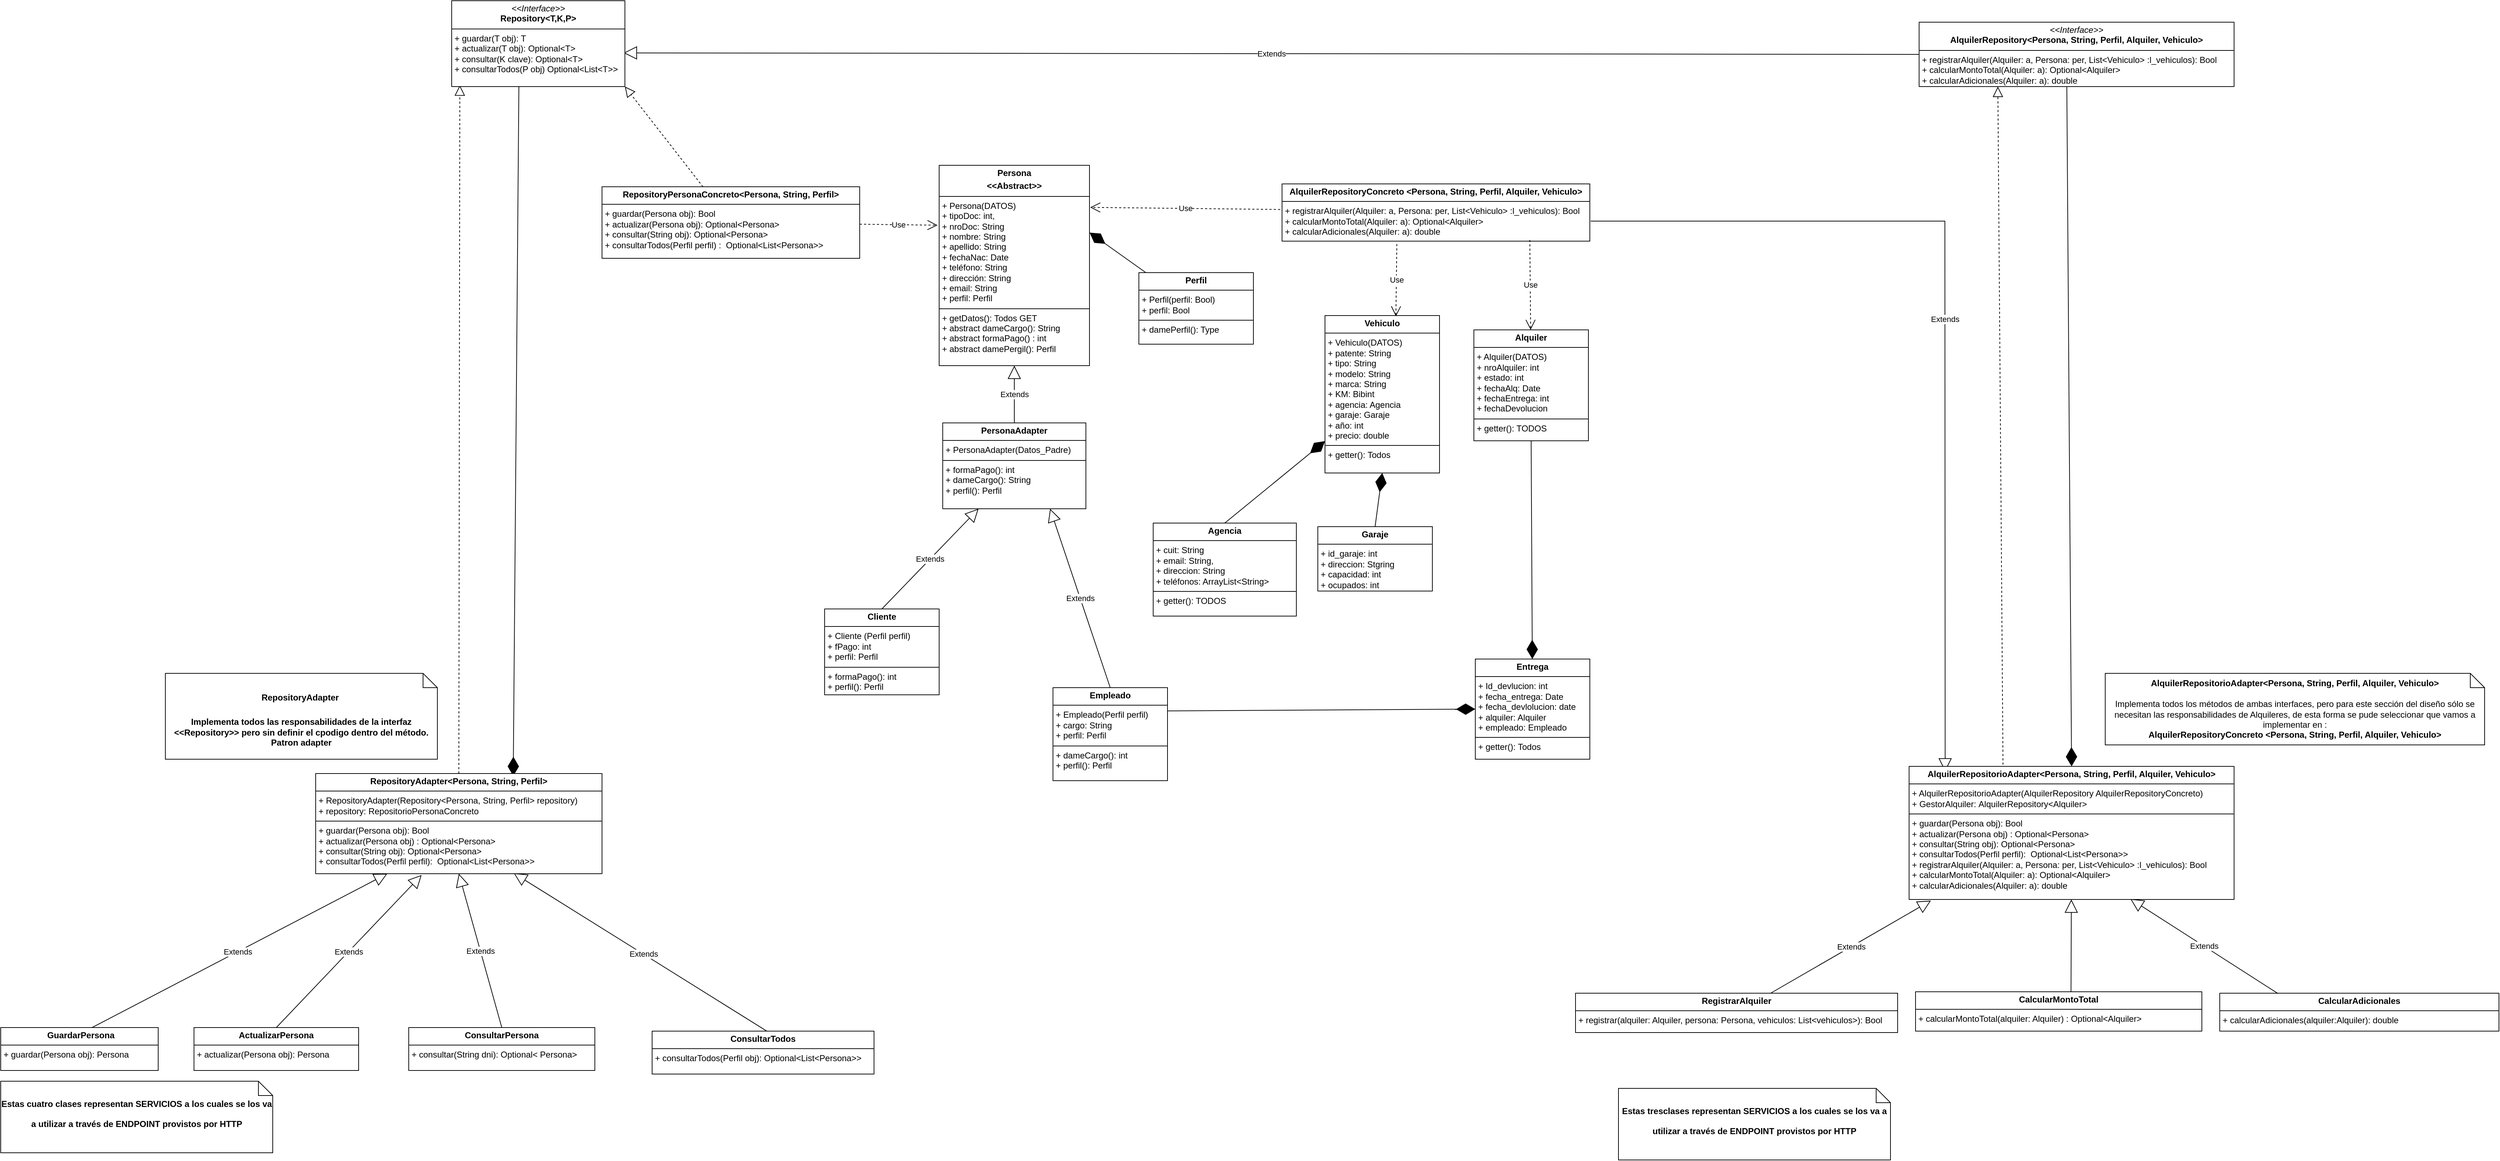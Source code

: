 <mxfile version="26.2.2">
  <diagram name="Página-1" id="_UNO_J4xBtmk6uw7NelN">
    <mxGraphModel dx="4430" dy="2958" grid="1" gridSize="10" guides="1" tooltips="1" connect="1" arrows="1" fold="1" page="1" pageScale="1" pageWidth="827" pageHeight="1169" math="0" shadow="0">
      <root>
        <mxCell id="0" />
        <mxCell id="1" parent="0" />
        <mxCell id="or5rhtH8zwJeq0Akl9gE-2" value="Extends" style="endArrow=block;endSize=16;endFill=0;html=1;rounded=0;entryX=0.993;entryY=0.608;entryDx=0;entryDy=0;exitX=0;exitY=0.5;exitDx=0;exitDy=0;entryPerimeter=0;" parent="1" source="28au65Giw0Z7GbSObtOx-66" target="28au65Giw0Z7GbSObtOx-37" edge="1">
          <mxGeometry width="160" relative="1" as="geometry">
            <mxPoint x="2410" y="150" as="sourcePoint" />
            <mxPoint x="565" y="150" as="targetPoint" />
          </mxGeometry>
        </mxCell>
        <mxCell id="or5rhtH8zwJeq0Akl9gE-12" value="" style="endArrow=block;dashed=1;endFill=0;endSize=12;html=1;rounded=0;exitX=0.5;exitY=0;exitDx=0;exitDy=0;entryX=0.047;entryY=0.985;entryDx=0;entryDy=0;entryPerimeter=0;" parent="1" source="28au65Giw0Z7GbSObtOx-42" target="28au65Giw0Z7GbSObtOx-37" edge="1">
          <mxGeometry width="160" relative="1" as="geometry">
            <mxPoint x="416.673" y="289" as="sourcePoint" />
            <mxPoint x="430.0" y="210" as="targetPoint" />
            <Array as="points" />
          </mxGeometry>
        </mxCell>
        <mxCell id="or5rhtH8zwJeq0Akl9gE-22" value="Extends" style="endArrow=block;endSize=16;endFill=0;html=1;rounded=0;exitX=0.554;exitY=0.05;exitDx=0;exitDy=0;entryX=0.25;entryY=1;entryDx=0;entryDy=0;exitPerimeter=0;" parent="1" source="28au65Giw0Z7GbSObtOx-51" target="28au65Giw0Z7GbSObtOx-42" edge="1">
          <mxGeometry width="160" relative="1" as="geometry">
            <mxPoint x="100.0" y="700" as="sourcePoint" />
            <mxPoint x="355.56" y="563.392" as="targetPoint" />
          </mxGeometry>
        </mxCell>
        <mxCell id="or5rhtH8zwJeq0Akl9gE-27" value="Extends" style="endArrow=block;endSize=16;endFill=0;html=1;rounded=0;entryX=0.37;entryY=1.013;entryDx=0;entryDy=0;entryPerimeter=0;exitX=0.5;exitY=0;exitDx=0;exitDy=0;" parent="1" source="28au65Giw0Z7GbSObtOx-52" target="28au65Giw0Z7GbSObtOx-42" edge="1">
          <mxGeometry width="160" relative="1" as="geometry">
            <mxPoint x="332.475" y="690" as="sourcePoint" />
            <mxPoint x="391.56" y="561.808" as="targetPoint" />
          </mxGeometry>
        </mxCell>
        <mxCell id="or5rhtH8zwJeq0Akl9gE-29" value="Extends" style="endArrow=block;endSize=16;endFill=0;html=1;rounded=0;entryX=0.5;entryY=1;entryDx=0;entryDy=0;exitX=0.5;exitY=0;exitDx=0;exitDy=0;" parent="1" source="28au65Giw0Z7GbSObtOx-53" target="28au65Giw0Z7GbSObtOx-42" edge="1">
          <mxGeometry width="160" relative="1" as="geometry">
            <mxPoint x="552.0" y="690" as="sourcePoint" />
            <mxPoint x="405.96" y="559.408" as="targetPoint" />
          </mxGeometry>
        </mxCell>
        <mxCell id="or5rhtH8zwJeq0Akl9gE-32" value="Extends" style="endArrow=block;endSize=16;endFill=0;html=1;rounded=0;entryX=0.692;entryY=0.995;entryDx=0;entryDy=0;exitX=0.543;exitY=0.084;exitDx=0;exitDy=0;entryPerimeter=0;exitPerimeter=0;" parent="1" source="28au65Giw0Z7GbSObtOx-54" target="28au65Giw0Z7GbSObtOx-42" edge="1">
          <mxGeometry width="160" relative="1" as="geometry">
            <mxPoint x="885" y="700" as="sourcePoint" />
            <mxPoint x="483" y="563.392" as="targetPoint" />
          </mxGeometry>
        </mxCell>
        <mxCell id="or5rhtH8zwJeq0Akl9gE-62" value="Extends" style="endArrow=block;endSize=16;endFill=0;html=1;rounded=0;exitX=0.5;exitY=0;exitDx=0;exitDy=0;entryX=0.5;entryY=1;entryDx=0;entryDy=0;" parent="1" source="28au65Giw0Z7GbSObtOx-63" target="28au65Giw0Z7GbSObtOx-57" edge="1">
          <mxGeometry width="160" relative="1" as="geometry">
            <mxPoint x="1375" y="900" as="sourcePoint" />
            <mxPoint x="1375" y="777" as="targetPoint" />
          </mxGeometry>
        </mxCell>
        <mxCell id="or5rhtH8zwJeq0Akl9gE-63" value="&lt;p style=&quot;margin:0px;margin-top:4px;text-align:center;&quot;&gt;&lt;b&gt;Cliente&lt;/b&gt;&lt;/p&gt;&lt;hr size=&quot;1&quot; style=&quot;border-style:solid;&quot;&gt;&lt;p style=&quot;margin:0px;margin-left:4px;&quot;&gt;+ Cliente (Perfil perfil)&lt;/p&gt;&lt;p style=&quot;margin:0px;margin-left:4px;&quot;&gt;+&amp;nbsp;&lt;span style=&quot;background-color: transparent; color: light-dark(rgb(0, 0, 0), rgb(255, 255, 255));&quot;&gt;fPago: int&lt;/span&gt;&lt;/p&gt;&lt;p style=&quot;margin:0px;margin-left:4px;&quot;&gt;+ perfil: Perfil&lt;/p&gt;&lt;hr size=&quot;1&quot; style=&quot;border-style:solid;&quot;&gt;&lt;p style=&quot;margin:0px;margin-left:4px;&quot;&gt;+ formaPago(): int&lt;/p&gt;&lt;p style=&quot;margin:0px;margin-left:4px;&quot;&gt;&lt;span style=&quot;text-wrap-mode: nowrap;&quot;&gt;+ perfil(): Perfil&lt;/span&gt;&lt;/p&gt;" style="verticalAlign=top;align=left;overflow=fill;html=1;whiteSpace=wrap;" parent="1" vertex="1">
          <mxGeometry x="1081" y="-30" width="160" height="120" as="geometry" />
        </mxCell>
        <mxCell id="or5rhtH8zwJeq0Akl9gE-64" value="Extends" style="endArrow=block;endSize=16;endFill=0;html=1;rounded=0;entryX=0.25;entryY=1;entryDx=0;entryDy=0;exitX=0.5;exitY=0;exitDx=0;exitDy=0;" parent="1" source="or5rhtH8zwJeq0Akl9gE-63" target="28au65Giw0Z7GbSObtOx-63" edge="1">
          <mxGeometry width="160" relative="1" as="geometry">
            <mxPoint x="1560" y="1060" as="sourcePoint" />
            <mxPoint x="1422.5" y="1080" as="targetPoint" />
          </mxGeometry>
        </mxCell>
        <mxCell id="or5rhtH8zwJeq0Akl9gE-65" value="&lt;p style=&quot;margin:0px;margin-top:4px;text-align:center;&quot;&gt;&lt;b&gt;Empleado&lt;/b&gt;&lt;/p&gt;&lt;hr size=&quot;1&quot; style=&quot;border-style:solid;&quot;&gt;&lt;p style=&quot;margin:0px;margin-left:4px;&quot;&gt;+ Empleado(Perfil perfil)&lt;/p&gt;&lt;p style=&quot;margin:0px;margin-left:4px;&quot;&gt;+ cargo: String&lt;/p&gt;&lt;p style=&quot;margin:0px;margin-left:4px;&quot;&gt;+ perfil: Perfil&lt;/p&gt;&lt;hr size=&quot;1&quot; style=&quot;border-style:solid;&quot;&gt;&lt;p style=&quot;margin:0px;margin-left:4px;&quot;&gt;+&amp;nbsp;&lt;span style=&quot;text-wrap-mode: nowrap;&quot;&gt;dameCargo&lt;/span&gt;(): int&lt;/p&gt;&lt;p style=&quot;margin:0px;margin-left:4px;&quot;&gt;&lt;span style=&quot;text-wrap-mode: nowrap;&quot;&gt;+ perfil(): Perfil&lt;/span&gt;&lt;/p&gt;" style="verticalAlign=top;align=left;overflow=fill;html=1;whiteSpace=wrap;" parent="1" vertex="1">
          <mxGeometry x="1400" y="80" width="160" height="130" as="geometry" />
        </mxCell>
        <mxCell id="or5rhtH8zwJeq0Akl9gE-66" value="Extends" style="endArrow=block;endSize=16;endFill=0;html=1;rounded=0;entryX=0.75;entryY=1;entryDx=0;entryDy=0;exitX=0.5;exitY=0;exitDx=0;exitDy=0;" parent="1" source="or5rhtH8zwJeq0Akl9gE-65" target="28au65Giw0Z7GbSObtOx-63" edge="1">
          <mxGeometry width="160" relative="1" as="geometry">
            <mxPoint x="1150" y="591" as="sourcePoint" />
            <mxPoint x="1341.066" y="1080" as="targetPoint" />
          </mxGeometry>
        </mxCell>
        <mxCell id="SV2IV4pwm3wSnCayUSO8-8" value="" style="endArrow=diamondThin;endFill=1;endSize=24;html=1;rounded=0;entryX=1.001;entryY=0.336;entryDx=0;entryDy=0;entryPerimeter=0;" parent="1" source="28au65Giw0Z7GbSObtOx-58" target="28au65Giw0Z7GbSObtOx-57" edge="1">
          <mxGeometry width="160" relative="1" as="geometry">
            <mxPoint x="1680" y="342" as="sourcePoint" />
            <mxPoint x="1490" y="342" as="targetPoint" />
          </mxGeometry>
        </mxCell>
        <mxCell id="SV2IV4pwm3wSnCayUSO8-15" value="" style="endArrow=diamondThin;endFill=1;endSize=24;html=1;rounded=0;exitX=0.388;exitY=0.978;exitDx=0;exitDy=0;exitPerimeter=0;entryX=0.69;entryY=0.025;entryDx=0;entryDy=0;entryPerimeter=0;" parent="1" source="28au65Giw0Z7GbSObtOx-37" target="28au65Giw0Z7GbSObtOx-42" edge="1">
          <mxGeometry width="160" relative="1" as="geometry">
            <mxPoint x="600" y="210" as="sourcePoint" />
            <mxPoint x="540.0" y="310.0" as="targetPoint" />
            <Array as="points" />
          </mxGeometry>
        </mxCell>
        <mxCell id="SV2IV4pwm3wSnCayUSO8-50" value="Use" style="endArrow=open;endSize=12;dashed=1;html=1;rounded=0;entryX=-0.011;entryY=0.299;entryDx=0;entryDy=0;entryPerimeter=0;" parent="1" source="28au65Giw0Z7GbSObtOx-55" target="28au65Giw0Z7GbSObtOx-57" edge="1">
          <mxGeometry width="160" relative="1" as="geometry">
            <mxPoint x="1110" y="334" as="sourcePoint" />
            <mxPoint x="1260" y="333.004" as="targetPoint" />
          </mxGeometry>
        </mxCell>
        <mxCell id="28au65Giw0Z7GbSObtOx-37" value="&lt;p style=&quot;margin:0px;margin-top:4px;text-align:center;&quot;&gt;&lt;i&gt;&amp;lt;&amp;lt;Interface&amp;gt;&amp;gt;&lt;/i&gt;&lt;br&gt;&lt;b&gt;Repository&amp;lt;T,K,P&amp;gt;&lt;/b&gt;&lt;/p&gt;&lt;hr size=&quot;1&quot; style=&quot;border-style:solid;&quot;&gt;&lt;p style=&quot;margin:0px;margin-left:4px;&quot;&gt;&lt;span style=&quot;background-color: transparent; color: light-dark(rgb(0, 0, 0), rgb(255, 255, 255));&quot;&gt;+ guardar(T obj): T&lt;/span&gt;&lt;/p&gt;&lt;p style=&quot;margin:0px;margin-left:4px;&quot;&gt;+ actualizar(T obj): Optional&amp;lt;T&amp;gt;&lt;/p&gt;&lt;p style=&quot;margin:0px;margin-left:4px;&quot;&gt;+ consultar(K clave): Optional&amp;lt;T&amp;gt;&lt;/p&gt;&lt;p style=&quot;margin:0px;margin-left:4px;&quot;&gt;+ consultarTodos(P obj) Optional&amp;lt;List&amp;lt;T&amp;gt;&amp;gt;&lt;/p&gt;" style="verticalAlign=top;align=left;overflow=fill;html=1;whiteSpace=wrap;" parent="1" vertex="1">
          <mxGeometry x="560" y="-880" width="242" height="120" as="geometry" />
        </mxCell>
        <mxCell id="28au65Giw0Z7GbSObtOx-42" value="&lt;p style=&quot;margin:0px;margin-top:4px;text-align:center;&quot;&gt;&lt;b&gt;RepositoryAdapter&amp;lt;Persona, String, Perfil&amp;gt;&lt;/b&gt;&lt;/p&gt;&lt;hr size=&quot;1&quot; style=&quot;border-style:solid;&quot;&gt;&lt;p style=&quot;margin:0px;margin-left:4px;&quot;&gt;+ RepositoryAdapter(&lt;span style=&quot;text-align: center;&quot;&gt;Repository&amp;lt;Persona, String, Perfil&amp;gt; repository&lt;/span&gt;)&lt;/p&gt;&lt;p style=&quot;margin:0px;margin-left:4px;&quot;&gt;+ repository:&amp;nbsp;&lt;span style=&quot;background-color: transparent; color: light-dark(rgb(0, 0, 0), rgb(255, 255, 255));&quot;&gt;RepositorioPersonaConcreto&amp;nbsp;&lt;/span&gt;&lt;/p&gt;&lt;hr size=&quot;1&quot; style=&quot;border-style:solid;&quot;&gt;&lt;p style=&quot;margin:0px;margin-left:4px;&quot;&gt;+ guardar(Persona obj): Bool&lt;/p&gt;&lt;p style=&quot;margin:0px;margin-left:4px;&quot;&gt;+ actualizar(Persona obj) : Optional&amp;lt;Persona&amp;gt;&lt;span style=&quot;background-color: transparent; color: light-dark(rgb(0, 0, 0), rgb(255, 255, 255));&quot;&gt;&amp;nbsp;&lt;/span&gt;&lt;/p&gt;&lt;p style=&quot;margin:0px;margin-left:4px;&quot;&gt;+ consultar(String obj): Optional&amp;lt;Persona&amp;gt;&lt;/p&gt;&lt;p style=&quot;margin:0px;margin-left:4px;&quot;&gt;+ consultarTodos(Perfil perfil):&amp;nbsp; Optional&amp;lt;List&amp;lt;Persona&amp;gt;&amp;gt;&lt;/p&gt;&lt;div&gt;&lt;br&gt;&lt;/div&gt;&lt;div&gt;&lt;br&gt;&lt;/div&gt;" style="verticalAlign=top;align=left;overflow=fill;html=1;whiteSpace=wrap;" parent="1" vertex="1">
          <mxGeometry x="370" y="200" width="400" height="140" as="geometry" />
        </mxCell>
        <mxCell id="28au65Giw0Z7GbSObtOx-51" value="&lt;p style=&quot;margin:0px;margin-top:4px;text-align:center;&quot;&gt;&lt;/p&gt;&lt;p style=&quot;text-align: center; margin: 0px 0px 0px 4px;&quot;&gt;&lt;b&gt;GuardarPersona&lt;/b&gt;&lt;/p&gt;&lt;hr size=&quot;1&quot; style=&quot;border-style:solid;&quot;&gt;&lt;p style=&quot;margin:0px;margin-left:4px;&quot;&gt;+ guardar(Persona obj): Persona&lt;/p&gt;" style="verticalAlign=top;align=left;overflow=fill;html=1;whiteSpace=wrap;" parent="1" vertex="1">
          <mxGeometry x="-70" y="555" width="220" height="60" as="geometry" />
        </mxCell>
        <mxCell id="28au65Giw0Z7GbSObtOx-52" value="&lt;p style=&quot;margin:0px;margin-top:4px;text-align:center;&quot;&gt;&lt;b&gt;ActualizarPersona&lt;/b&gt;&lt;/p&gt;&lt;hr size=&quot;1&quot; style=&quot;border-style:solid;&quot;&gt;&lt;p style=&quot;margin:0px;margin-left:4px;&quot;&gt;+ actualizar(Persona obj): Persona&lt;/p&gt;" style="verticalAlign=top;align=left;overflow=fill;html=1;whiteSpace=wrap;" parent="1" vertex="1">
          <mxGeometry x="200" y="555" width="230" height="60" as="geometry" />
        </mxCell>
        <mxCell id="28au65Giw0Z7GbSObtOx-53" value="&lt;p style=&quot;margin:0px;margin-top:4px;text-align:center;&quot;&gt;&lt;b&gt;ConsultarPersona&lt;/b&gt;&lt;/p&gt;&lt;hr size=&quot;1&quot; style=&quot;border-style:solid;&quot;&gt;&lt;p style=&quot;margin:0px;margin-left:4px;&quot;&gt;+ consultar(String dni): Optional&amp;lt; Persona&amp;gt;&lt;/p&gt;" style="verticalAlign=top;align=left;overflow=fill;html=1;whiteSpace=wrap;" parent="1" vertex="1">
          <mxGeometry x="500" y="555" width="260" height="60" as="geometry" />
        </mxCell>
        <mxCell id="28au65Giw0Z7GbSObtOx-54" value="&lt;p style=&quot;margin:0px;margin-top:4px;text-align:center;&quot;&gt;&lt;b&gt;ConsultarTodos&lt;/b&gt;&lt;/p&gt;&lt;hr size=&quot;1&quot; style=&quot;border-style:solid;&quot;&gt;&lt;p style=&quot;margin:0px;margin-left:4px;&quot;&gt;+ consultarTodos(Perfil obj): Optional&amp;lt;List&amp;lt;Persona&amp;gt;&amp;gt;&lt;/p&gt;" style="verticalAlign=top;align=left;overflow=fill;html=1;whiteSpace=wrap;" parent="1" vertex="1">
          <mxGeometry x="840" y="560" width="310" height="60" as="geometry" />
        </mxCell>
        <mxCell id="28au65Giw0Z7GbSObtOx-55" value="&lt;p style=&quot;margin:0px;margin-top:4px;text-align:center;&quot;&gt;&lt;b&gt;RepositoryPersonaConcreto&amp;lt;Persona, String, Perfil&amp;gt;&lt;/b&gt;&lt;/p&gt;&lt;hr size=&quot;1&quot; style=&quot;border-style:solid;&quot;&gt;&lt;p style=&quot;margin:0px;margin-left:4px;&quot;&gt;+ guardar(Persona obj): Bool&lt;/p&gt;&lt;p style=&quot;margin:0px;margin-left:4px;&quot;&gt;+ actualizar(Persona obj): Optional&amp;lt;Persona&amp;gt;&lt;/p&gt;&lt;p style=&quot;margin:0px;margin-left:4px;&quot;&gt;+ consultar(String obj): Optional&amp;lt;Persona&amp;gt;&lt;/p&gt;&lt;p style=&quot;margin:0px;margin-left:4px;&quot;&gt;+ consultarTodos(Perfil perfil) :&amp;nbsp; Optional&amp;lt;List&amp;lt;Persona&amp;gt;&amp;gt;&lt;/p&gt;" style="verticalAlign=top;align=left;overflow=fill;html=1;whiteSpace=wrap;" parent="1" vertex="1">
          <mxGeometry x="770" y="-620" width="360" height="100" as="geometry" />
        </mxCell>
        <mxCell id="28au65Giw0Z7GbSObtOx-56" value="" style="endArrow=block;dashed=1;endFill=0;endSize=12;html=1;rounded=0;entryX=1;entryY=1;entryDx=0;entryDy=0;" parent="1" source="28au65Giw0Z7GbSObtOx-55" target="28au65Giw0Z7GbSObtOx-37" edge="1">
          <mxGeometry width="160" relative="1" as="geometry">
            <mxPoint x="770" y="400" as="sourcePoint" />
            <mxPoint x="930" y="400" as="targetPoint" />
          </mxGeometry>
        </mxCell>
        <mxCell id="28au65Giw0Z7GbSObtOx-57" value="&lt;p style=&quot;margin:0px;margin-top:4px;text-align:center;&quot;&gt;&lt;b&gt;Persona&lt;/b&gt;&lt;/p&gt;&lt;p style=&quot;margin:0px;margin-top:4px;text-align:center;&quot;&gt;&lt;b&gt;&amp;lt;&amp;lt;Abstract&amp;gt;&amp;gt;&lt;/b&gt;&lt;/p&gt;&lt;hr size=&quot;1&quot; style=&quot;border-style:solid;&quot;&gt;&lt;p style=&quot;margin:0px;margin-left:4px;&quot;&gt;+ Persona(DATOS)&lt;/p&gt;&lt;p style=&quot;margin:0px;margin-left:4px;&quot;&gt;+ tipoDoc: int,&lt;/p&gt;&lt;p style=&quot;margin:0px;margin-left:4px;&quot;&gt;+ nroDoc: String&lt;/p&gt;&lt;p style=&quot;margin:0px;margin-left:4px;&quot;&gt;+ nombre: String&lt;/p&gt;&lt;p style=&quot;margin:0px;margin-left:4px;&quot;&gt;+ apellido: String&lt;/p&gt;&lt;p style=&quot;margin:0px;margin-left:4px;&quot;&gt;+ fechaNac: Date&lt;/p&gt;&lt;p style=&quot;margin:0px;margin-left:4px;&quot;&gt;+ teléfono: String&lt;/p&gt;&lt;p style=&quot;margin:0px;margin-left:4px;&quot;&gt;+ dirección: String&lt;/p&gt;&lt;p style=&quot;margin:0px;margin-left:4px;&quot;&gt;+ email: String&lt;/p&gt;&lt;p style=&quot;margin:0px;margin-left:4px;&quot;&gt;+ perfil: Perfil&lt;/p&gt;&lt;hr size=&quot;1&quot; style=&quot;border-style:solid;&quot;&gt;&lt;p style=&quot;margin:0px;margin-left:4px;&quot;&gt;+ getDatos(): Todos GET&lt;/p&gt;&lt;p style=&quot;margin:0px;margin-left:4px;&quot;&gt;+ abstract dameCargo(): String&lt;/p&gt;&lt;p style=&quot;margin:0px;margin-left:4px;&quot;&gt;+ abstract formaPago() : int&lt;/p&gt;&lt;p style=&quot;margin:0px;margin-left:4px;&quot;&gt;+ abstract damePergil(): Perfil&lt;/p&gt;" style="verticalAlign=top;align=left;overflow=fill;html=1;whiteSpace=wrap;" parent="1" vertex="1">
          <mxGeometry x="1241" y="-650" width="210" height="280" as="geometry" />
        </mxCell>
        <mxCell id="28au65Giw0Z7GbSObtOx-58" value="&lt;p style=&quot;margin:0px;margin-top:4px;text-align:center;&quot;&gt;&lt;b&gt;Perfil&lt;/b&gt;&lt;/p&gt;&lt;hr size=&quot;1&quot; style=&quot;border-style:solid;&quot;&gt;&lt;p style=&quot;margin:0px;margin-left:4px;&quot;&gt;+ Perfil(perfil: Bool)&lt;/p&gt;&lt;p style=&quot;margin:0px;margin-left:4px;&quot;&gt;+ perfil: Bool&lt;/p&gt;&lt;hr size=&quot;1&quot; style=&quot;border-style:solid;&quot;&gt;&lt;p style=&quot;margin:0px;margin-left:4px;&quot;&gt;+ damePerfil(): Type&lt;/p&gt;" style="verticalAlign=top;align=left;overflow=fill;html=1;whiteSpace=wrap;" parent="1" vertex="1">
          <mxGeometry x="1520" y="-500" width="160" height="100" as="geometry" />
        </mxCell>
        <mxCell id="28au65Giw0Z7GbSObtOx-63" value="&lt;p style=&quot;margin:0px;margin-top:4px;text-align:center;&quot;&gt;&lt;b&gt;PersonaAdapter&lt;/b&gt;&lt;/p&gt;&lt;hr size=&quot;1&quot; style=&quot;border-style:solid;&quot;&gt;&lt;p style=&quot;margin:0px;margin-left:4px;&quot;&gt;+ PersonaAdapter(Datos_Padre)&lt;/p&gt;&lt;hr size=&quot;1&quot; style=&quot;border-style:solid;&quot;&gt;&lt;p style=&quot;margin: 0px 0px 0px 4px;&quot;&gt;&lt;span style=&quot;text-wrap-mode: nowrap; background-color: transparent; color: light-dark(rgb(0, 0, 0), rgb(255, 255, 255));&quot;&gt;+ formaPago(): int&lt;/span&gt;&lt;/p&gt;&lt;p style=&quot;margin: 0px 0px 0px 4px;&quot;&gt;&lt;span style=&quot;background-color: transparent; color: light-dark(rgb(0, 0, 0), rgb(255, 255, 255)); text-wrap-mode: nowrap;&quot;&gt;+ dameCargo(): String&lt;/span&gt;&lt;/p&gt;&lt;p style=&quot;margin: 0px 0px 0px 4px;&quot;&gt;&lt;span style=&quot;background-color: transparent; color: light-dark(rgb(0, 0, 0), rgb(255, 255, 255)); text-wrap-mode: nowrap;&quot;&gt;+&amp;nbsp;&lt;/span&gt;&lt;span style=&quot;background-color: transparent; color: light-dark(rgb(0, 0, 0), rgb(255, 255, 255)); text-wrap-mode: nowrap;&quot;&gt;perfil(): Perfil&lt;/span&gt;&lt;/p&gt;" style="verticalAlign=top;align=left;overflow=fill;html=1;whiteSpace=wrap;" parent="1" vertex="1">
          <mxGeometry x="1246" y="-290" width="200" height="120" as="geometry" />
        </mxCell>
        <mxCell id="28au65Giw0Z7GbSObtOx-66" value="&lt;p style=&quot;margin:0px;margin-top:4px;text-align:center;&quot;&gt;&lt;i&gt;&amp;lt;&amp;lt;Interface&amp;gt;&amp;gt;&lt;/i&gt;&lt;br&gt;&lt;b&gt;AlquilerRepository&amp;lt;Persona, String, Perfil, Alquiler, Vehiculo&amp;gt;&lt;/b&gt;&lt;/p&gt;&lt;hr size=&quot;1&quot; style=&quot;border-style:solid;&quot;&gt;&lt;p style=&quot;margin:0px;margin-left:4px;&quot;&gt;&lt;span style=&quot;background-color: transparent; color: light-dark(rgb(0, 0, 0), rgb(255, 255, 255));&quot;&gt;+ registrarAlquiler(Alquiler: a, Persona: per, List&amp;lt;Vehiculo&amp;gt; :l_vehiculos): Bool&lt;/span&gt;&lt;/p&gt;&lt;p style=&quot;margin:0px;margin-left:4px;&quot;&gt;&lt;span style=&quot;background-color: transparent; color: light-dark(rgb(0, 0, 0), rgb(255, 255, 255));&quot;&gt;+ calcularMontoTotal(Alquiler: a): Optional&amp;lt;Alquiler&amp;gt;&lt;/span&gt;&lt;/p&gt;&lt;p style=&quot;margin:0px;margin-left:4px;&quot;&gt;+ calcularAdicionales(Alquiler: a): double&lt;/p&gt;" style="verticalAlign=top;align=left;overflow=fill;html=1;whiteSpace=wrap;" parent="1" vertex="1">
          <mxGeometry x="2610" y="-850" width="440" height="90" as="geometry" />
        </mxCell>
        <mxCell id="XZ3fWPShoLplsRuNpCsQ-2" value="" style="endArrow=block;dashed=1;endFill=0;endSize=12;html=1;rounded=0;entryX=0.25;entryY=1;entryDx=0;entryDy=0;exitX=0.289;exitY=-0.013;exitDx=0;exitDy=0;exitPerimeter=0;" parent="1" source="XZ3fWPShoLplsRuNpCsQ-1" target="28au65Giw0Z7GbSObtOx-66" edge="1">
          <mxGeometry width="160" relative="1" as="geometry">
            <mxPoint x="2170" y="330" as="sourcePoint" />
            <mxPoint x="2330" y="330" as="targetPoint" />
          </mxGeometry>
        </mxCell>
        <mxCell id="XZ3fWPShoLplsRuNpCsQ-3" value="" style="endArrow=diamondThin;endFill=1;endSize=24;html=1;rounded=0;entryX=0.5;entryY=0;entryDx=0;entryDy=0;exitX=0.469;exitY=1.007;exitDx=0;exitDy=0;exitPerimeter=0;" parent="1" source="28au65Giw0Z7GbSObtOx-66" target="XZ3fWPShoLplsRuNpCsQ-1" edge="1">
          <mxGeometry width="160" relative="1" as="geometry">
            <mxPoint x="2200" y="350" as="sourcePoint" />
            <mxPoint x="2280" y="250" as="targetPoint" />
          </mxGeometry>
        </mxCell>
        <mxCell id="XZ3fWPShoLplsRuNpCsQ-4" value="&lt;p style=&quot;margin:0px;margin-top:4px;text-align:center;&quot;&gt;&lt;b&gt;AlquilerRepositoryConcreto&amp;nbsp;&lt;/b&gt;&lt;b style=&quot;background-color: transparent; color: light-dark(rgb(0, 0, 0), rgb(255, 255, 255));&quot;&gt;&amp;lt;Persona, String, Perfil, Alquiler, Vehiculo&amp;gt;&lt;/b&gt;&lt;/p&gt;&lt;hr size=&quot;1&quot; style=&quot;border-style:solid;&quot;&gt;&lt;p style=&quot;margin: 0px 0px 0px 4px;&quot;&gt;&lt;span style=&quot;background-color: transparent; color: light-dark(rgb(0, 0, 0), rgb(255, 255, 255));&quot;&gt;+ registrarAlquiler(Alquiler: a, Persona: per, List&amp;lt;Vehiculo&amp;gt; :l_vehiculos): Bool&lt;/span&gt;&lt;/p&gt;&lt;p style=&quot;margin: 0px 0px 0px 4px;&quot;&gt;&lt;span style=&quot;background-color: transparent; color: light-dark(rgb(0, 0, 0), rgb(255, 255, 255));&quot;&gt;+ calcularMontoTotal(Alquiler: a): Optional&amp;lt;Alquiler&amp;gt;&lt;/span&gt;&lt;/p&gt;&lt;p style=&quot;margin: 0px 0px 0px 4px;&quot;&gt;+ calcularAdicionales(Alquiler: a): double&lt;/p&gt;" style="verticalAlign=top;align=left;overflow=fill;html=1;whiteSpace=wrap;" parent="1" vertex="1">
          <mxGeometry x="1720" y="-624" width="430" height="80" as="geometry" />
        </mxCell>
        <mxCell id="XZ3fWPShoLplsRuNpCsQ-6" value="Use" style="endArrow=open;endSize=12;dashed=1;html=1;rounded=0;entryX=1.005;entryY=0.21;entryDx=0;entryDy=0;entryPerimeter=0;exitX=-0.006;exitY=0.447;exitDx=0;exitDy=0;exitPerimeter=0;" parent="1" source="XZ3fWPShoLplsRuNpCsQ-4" target="28au65Giw0Z7GbSObtOx-57" edge="1">
          <mxGeometry width="160" relative="1" as="geometry">
            <mxPoint x="1820" y="280" as="sourcePoint" />
            <mxPoint x="1980" y="280" as="targetPoint" />
          </mxGeometry>
        </mxCell>
        <mxCell id="XZ3fWPShoLplsRuNpCsQ-7" value="&lt;p style=&quot;margin:0px;margin-top:4px;text-align:center;&quot;&gt;&lt;b&gt;Alquiler&lt;/b&gt;&lt;/p&gt;&lt;hr size=&quot;1&quot; style=&quot;border-style:solid;&quot;&gt;&lt;p style=&quot;margin:0px;margin-left:4px;&quot;&gt;+ Alquiler(DATOS)&lt;/p&gt;&lt;p style=&quot;margin:0px;margin-left:4px;&quot;&gt;+ nroAlquiler: int&lt;/p&gt;&lt;p style=&quot;margin:0px;margin-left:4px;&quot;&gt;+ estado: int&lt;/p&gt;&lt;p style=&quot;margin:0px;margin-left:4px;&quot;&gt;+ fechaAlq: Date&lt;/p&gt;&lt;p style=&quot;margin:0px;margin-left:4px;&quot;&gt;+ fechaEntrega: int&lt;/p&gt;&lt;p style=&quot;margin:0px;margin-left:4px;&quot;&gt;+ fechaDevolucion&lt;/p&gt;&lt;hr size=&quot;1&quot; style=&quot;border-style:solid;&quot;&gt;&lt;p style=&quot;margin:0px;margin-left:4px;&quot;&gt;+ getter(): TODOS&lt;/p&gt;" style="verticalAlign=top;align=left;overflow=fill;html=1;whiteSpace=wrap;" parent="1" vertex="1">
          <mxGeometry x="1988" y="-420" width="160" height="155" as="geometry" />
        </mxCell>
        <mxCell id="XZ3fWPShoLplsRuNpCsQ-8" value="Extends" style="endArrow=block;endSize=16;endFill=0;html=1;rounded=0;exitX=1.003;exitY=0.65;exitDx=0;exitDy=0;exitPerimeter=0;entryX=0.111;entryY=0.039;entryDx=0;entryDy=0;entryPerimeter=0;" parent="1" source="XZ3fWPShoLplsRuNpCsQ-4" target="XZ3fWPShoLplsRuNpCsQ-1" edge="1">
          <mxGeometry width="160" relative="1" as="geometry">
            <mxPoint x="2320" y="490" as="sourcePoint" />
            <mxPoint x="2480" y="490" as="targetPoint" />
            <Array as="points">
              <mxPoint x="2646" y="-572" />
            </Array>
          </mxGeometry>
        </mxCell>
        <mxCell id="XZ3fWPShoLplsRuNpCsQ-9" value="Use" style="endArrow=open;endSize=12;dashed=1;html=1;rounded=0;exitX=0.805;exitY=0.98;exitDx=0;exitDy=0;exitPerimeter=0;" parent="1" source="XZ3fWPShoLplsRuNpCsQ-4" target="XZ3fWPShoLplsRuNpCsQ-7" edge="1">
          <mxGeometry width="160" relative="1" as="geometry">
            <mxPoint x="2410" y="490" as="sourcePoint" />
            <mxPoint x="2570" y="490" as="targetPoint" />
          </mxGeometry>
        </mxCell>
        <mxCell id="XZ3fWPShoLplsRuNpCsQ-11" value="&lt;h1 style=&quot;margin-top: 0px;&quot;&gt;&lt;b style=&quot;font-size: 12px;&quot;&gt;RepositoryAdapter&amp;nbsp;&lt;/b&gt;&lt;/h1&gt;&lt;div style=&quot;&quot;&gt;&lt;b style=&quot;&quot;&gt;Implementa todos las responsabilidades de la interfaz &amp;lt;&amp;lt;Repository&amp;gt;&amp;gt; pero sin definir el cpodigo dentro del método. Patron adapter&lt;/b&gt;&lt;/div&gt;" style="shape=note;size=20;whiteSpace=wrap;html=1;align=center;" parent="1" vertex="1">
          <mxGeometry x="160" y="60" width="380" height="120" as="geometry" />
        </mxCell>
        <mxCell id="XZ3fWPShoLplsRuNpCsQ-12" style="edgeStyle=orthogonalEdgeStyle;rounded=0;orthogonalLoop=1;jettySize=auto;html=1;exitX=0.5;exitY=1;exitDx=0;exitDy=0;exitPerimeter=0;" parent="1" source="XZ3fWPShoLplsRuNpCsQ-11" target="XZ3fWPShoLplsRuNpCsQ-11" edge="1">
          <mxGeometry relative="1" as="geometry" />
        </mxCell>
        <mxCell id="XZ3fWPShoLplsRuNpCsQ-13" value="&lt;p style=&quot;margin:0px;margin-top:4px;text-align:center;&quot;&gt;&lt;b&gt;Vehiculo&lt;/b&gt;&lt;/p&gt;&lt;hr size=&quot;1&quot; style=&quot;border-style:solid;&quot;&gt;&lt;p style=&quot;margin:0px;margin-left:4px;&quot;&gt;+ Vehiculo(DATOS)&lt;/p&gt;&lt;p style=&quot;margin:0px;margin-left:4px;&quot;&gt;+ patente: String&lt;/p&gt;&lt;p style=&quot;margin:0px;margin-left:4px;&quot;&gt;+ tipo: String&lt;/p&gt;&lt;p style=&quot;margin:0px;margin-left:4px;&quot;&gt;+ modelo: String&lt;/p&gt;&lt;p style=&quot;margin:0px;margin-left:4px;&quot;&gt;+ marca: String&lt;/p&gt;&lt;p style=&quot;margin:0px;margin-left:4px;&quot;&gt;+ KM: Bibint&lt;/p&gt;&lt;p style=&quot;margin:0px;margin-left:4px;&quot;&gt;+ agencia: Agencia&lt;/p&gt;&lt;p style=&quot;margin:0px;margin-left:4px;&quot;&gt;+ garaje: Garaje&lt;/p&gt;&lt;p style=&quot;margin:0px;margin-left:4px;&quot;&gt;+ año: int&lt;/p&gt;&lt;p style=&quot;margin:0px;margin-left:4px;&quot;&gt;+ precio: double&lt;/p&gt;&lt;hr size=&quot;1&quot; style=&quot;border-style:solid;&quot;&gt;&lt;p style=&quot;margin:0px;margin-left:4px;&quot;&gt;+ getter(): Todos&lt;/p&gt;" style="verticalAlign=top;align=left;overflow=fill;html=1;whiteSpace=wrap;" parent="1" vertex="1">
          <mxGeometry x="1780" y="-440" width="160" height="220" as="geometry" />
        </mxCell>
        <mxCell id="XZ3fWPShoLplsRuNpCsQ-14" value="Use" style="endArrow=open;endSize=12;dashed=1;html=1;rounded=0;entryX=0.619;entryY=0.005;entryDx=0;entryDy=0;entryPerimeter=0;exitX=0.373;exitY=1.05;exitDx=0;exitDy=0;exitPerimeter=0;" parent="1" source="XZ3fWPShoLplsRuNpCsQ-4" target="XZ3fWPShoLplsRuNpCsQ-13" edge="1">
          <mxGeometry width="160" relative="1" as="geometry">
            <mxPoint x="2020" y="600" as="sourcePoint" />
            <mxPoint x="2180" y="600" as="targetPoint" />
          </mxGeometry>
        </mxCell>
        <mxCell id="XZ3fWPShoLplsRuNpCsQ-18" value="&lt;b&gt;AlquilerRepositorioAdapter&lt;/b&gt;&lt;b style=&quot;color: light-dark(rgb(0, 0, 0), rgb(255, 255, 255)); background-color: transparent;&quot;&gt;&amp;lt;Persona, String, Perfil, Alquiler, Vehiculo&amp;gt;&lt;/b&gt;&lt;div&gt;&lt;b style=&quot;color: light-dark(rgb(0, 0, 0), rgb(255, 255, 255)); background-color: transparent;&quot;&gt;&lt;br&gt;&lt;/b&gt;&lt;/div&gt;&lt;div&gt;&lt;span style=&quot;color: light-dark(rgb(0, 0, 0), rgb(255, 255, 255)); background-color: transparent;&quot;&gt;Implementa todos los métodos de ambas interfaces, pero para este sección del diseño sólo se necesitan las responsabilidades de Alquileres, de esta forma se pude seleccionar que vamos a implementar en :&lt;/span&gt;&lt;/div&gt;&lt;div&gt;&lt;b&gt;AlquilerRepositoryConcreto&amp;nbsp;&lt;/b&gt;&lt;b style=&quot;color: light-dark(rgb(0, 0, 0), rgb(255, 255, 255)); background-color: transparent;&quot;&gt;&amp;lt;Persona, String, Perfil, Alquiler, Vehiculo&amp;gt;&lt;/b&gt;&lt;span style=&quot;color: light-dark(rgb(0, 0, 0), rgb(255, 255, 255)); background-color: transparent;&quot;&gt;&lt;/span&gt;&lt;/div&gt;" style="shape=note;size=20;whiteSpace=wrap;html=1;" parent="1" vertex="1">
          <mxGeometry x="2870" y="60" width="530" height="100" as="geometry" />
        </mxCell>
        <mxCell id="fWMRYJLEt82xG_EBBMbc-1" value="&lt;p style=&quot;margin:0px;margin-top:4px;text-align:center;&quot;&gt;&lt;b&gt;Entrega&lt;/b&gt;&lt;/p&gt;&lt;hr size=&quot;1&quot; style=&quot;border-style:solid;&quot;&gt;&lt;p style=&quot;margin:0px;margin-left:4px;&quot;&gt;+ Id_devlucion: int&lt;/p&gt;&lt;p style=&quot;margin:0px;margin-left:4px;&quot;&gt;+ fecha_entrega: Date&lt;/p&gt;&lt;p style=&quot;margin:0px;margin-left:4px;&quot;&gt;+ fecha_devlolucion: date&lt;/p&gt;&lt;p style=&quot;margin:0px;margin-left:4px;&quot;&gt;+ alquiler: Alquiler&lt;/p&gt;&lt;p style=&quot;margin:0px;margin-left:4px;&quot;&gt;+ empleado: Empleado&lt;/p&gt;&lt;hr size=&quot;1&quot; style=&quot;border-style:solid;&quot;&gt;&lt;p style=&quot;margin:0px;margin-left:4px;&quot;&gt;+ getter(): Todos&lt;/p&gt;" style="verticalAlign=top;align=left;overflow=fill;html=1;whiteSpace=wrap;" parent="1" vertex="1">
          <mxGeometry x="1990" y="40" width="160" height="140" as="geometry" />
        </mxCell>
        <mxCell id="fWMRYJLEt82xG_EBBMbc-2" value="" style="endArrow=diamondThin;endFill=1;endSize=24;html=1;rounded=0;exitX=0.5;exitY=1;exitDx=0;exitDy=0;" parent="1" source="XZ3fWPShoLplsRuNpCsQ-7" target="fWMRYJLEt82xG_EBBMbc-1" edge="1">
          <mxGeometry width="160" relative="1" as="geometry">
            <mxPoint x="1910" y="630" as="sourcePoint" />
            <mxPoint x="2070" y="630" as="targetPoint" />
          </mxGeometry>
        </mxCell>
        <mxCell id="fWMRYJLEt82xG_EBBMbc-3" value="" style="endArrow=diamondThin;endFill=1;endSize=24;html=1;rounded=0;entryX=0;entryY=0.5;entryDx=0;entryDy=0;exitX=1;exitY=0.25;exitDx=0;exitDy=0;" parent="1" source="or5rhtH8zwJeq0Akl9gE-65" target="fWMRYJLEt82xG_EBBMbc-1" edge="1">
          <mxGeometry width="160" relative="1" as="geometry">
            <mxPoint x="1830" y="630" as="sourcePoint" />
            <mxPoint x="1990" y="630" as="targetPoint" />
          </mxGeometry>
        </mxCell>
        <mxCell id="fWMRYJLEt82xG_EBBMbc-4" value="&lt;p style=&quot;margin:0px;margin-top:4px;text-align:center;&quot;&gt;&lt;b&gt;Agencia&lt;/b&gt;&lt;/p&gt;&lt;hr size=&quot;1&quot; style=&quot;border-style:solid;&quot;&gt;&lt;p style=&quot;margin:0px;margin-left:4px;&quot;&gt;+ cuit: String&lt;/p&gt;&lt;p style=&quot;margin:0px;margin-left:4px;&quot;&gt;+ email: String,&lt;/p&gt;&lt;p style=&quot;margin:0px;margin-left:4px;&quot;&gt;+ direccion: String&lt;/p&gt;&lt;p style=&quot;margin:0px;margin-left:4px;&quot;&gt;+ teléfonos: ArrayList&amp;lt;String&amp;gt;&lt;/p&gt;&lt;hr size=&quot;1&quot; style=&quot;border-style:solid;&quot;&gt;&lt;p style=&quot;margin:0px;margin-left:4px;&quot;&gt;+ getter(): TODOS&lt;/p&gt;" style="verticalAlign=top;align=left;overflow=fill;html=1;whiteSpace=wrap;" parent="1" vertex="1">
          <mxGeometry x="1540" y="-150" width="200" height="130" as="geometry" />
        </mxCell>
        <mxCell id="fWMRYJLEt82xG_EBBMbc-6" value="" style="endArrow=diamondThin;endFill=1;endSize=24;html=1;rounded=0;exitX=0.5;exitY=0;exitDx=0;exitDy=0;" parent="1" source="fWMRYJLEt82xG_EBBMbc-4" target="XZ3fWPShoLplsRuNpCsQ-13" edge="1">
          <mxGeometry width="160" relative="1" as="geometry">
            <mxPoint x="1730" y="590" as="sourcePoint" />
            <mxPoint x="1950" y="570" as="targetPoint" />
          </mxGeometry>
        </mxCell>
        <mxCell id="fWMRYJLEt82xG_EBBMbc-7" value="&lt;p style=&quot;margin:0px;margin-top:4px;text-align:center;&quot;&gt;&lt;b&gt;Garaje&lt;/b&gt;&lt;/p&gt;&lt;hr size=&quot;1&quot; style=&quot;border-style:solid;&quot;&gt;&lt;p style=&quot;margin:0px;margin-left:4px;&quot;&gt;+ id_garaje: int&amp;nbsp;&lt;/p&gt;&lt;p style=&quot;margin:0px;margin-left:4px;&quot;&gt;+ direccion: Stgring&lt;/p&gt;&lt;p style=&quot;margin:0px;margin-left:4px;&quot;&gt;+ capacidad: int&amp;nbsp;&lt;/p&gt;&lt;p style=&quot;margin:0px;margin-left:4px;&quot;&gt;+ ocupados: int&lt;/p&gt;&lt;hr size=&quot;1&quot; style=&quot;border-style:solid;&quot;&gt;&lt;p style=&quot;margin:0px;margin-left:4px;&quot;&gt;+ method(): Type&lt;/p&gt;" style="verticalAlign=top;align=left;overflow=fill;html=1;whiteSpace=wrap;" parent="1" vertex="1">
          <mxGeometry x="1770" y="-145" width="160" height="90" as="geometry" />
        </mxCell>
        <mxCell id="fWMRYJLEt82xG_EBBMbc-8" value="" style="endArrow=diamondThin;endFill=1;endSize=24;html=1;rounded=0;entryX=0.5;entryY=1;entryDx=0;entryDy=0;exitX=0.5;exitY=0;exitDx=0;exitDy=0;" parent="1" source="fWMRYJLEt82xG_EBBMbc-7" target="XZ3fWPShoLplsRuNpCsQ-13" edge="1">
          <mxGeometry width="160" relative="1" as="geometry">
            <mxPoint x="1810" y="680" as="sourcePoint" />
            <mxPoint x="1970" y="680" as="targetPoint" />
          </mxGeometry>
        </mxCell>
        <mxCell id="_lM7bByvKK79phZFWZQy-1" value="&lt;p style=&quot;margin:0px;margin-top:4px;text-align:center;&quot;&gt;&lt;b&gt;RegistrarAlquiler&lt;/b&gt;&lt;/p&gt;&lt;hr size=&quot;1&quot; style=&quot;border-style:solid;&quot;&gt;&lt;p style=&quot;margin:0px;margin-left:4px;&quot;&gt;+ registrar(alquiler: Alquiler, persona: Persona, vehiculos: List&amp;lt;vehiculos&amp;gt;): Bool&lt;/p&gt;" style="verticalAlign=top;align=left;overflow=fill;html=1;whiteSpace=wrap;" parent="1" vertex="1">
          <mxGeometry x="2130" y="507" width="450" height="55" as="geometry" />
        </mxCell>
        <mxCell id="_lM7bByvKK79phZFWZQy-2" value="Extends" style="endArrow=block;endSize=16;endFill=0;html=1;rounded=0;entryX=0.067;entryY=1.009;entryDx=0;entryDy=0;entryPerimeter=0;" parent="1" source="_lM7bByvKK79phZFWZQy-1" target="XZ3fWPShoLplsRuNpCsQ-1" edge="1">
          <mxGeometry width="160" relative="1" as="geometry">
            <mxPoint x="2260" y="330" as="sourcePoint" />
            <mxPoint x="2420" y="330" as="targetPoint" />
          </mxGeometry>
        </mxCell>
        <mxCell id="_lM7bByvKK79phZFWZQy-4" value="&lt;p style=&quot;margin:0px;margin-top:4px;text-align:center;&quot;&gt;&lt;b&gt;CalcularMontoTotal&lt;/b&gt;&lt;/p&gt;&lt;hr size=&quot;1&quot; style=&quot;border-style:solid;&quot;&gt;&lt;p style=&quot;margin: 0px 0px 0px 4px;&quot;&gt;+ calcularMontoTotal(alquiler: Alquiler) : Optional&amp;lt;Alquiler&amp;gt;&lt;/p&gt;" style="verticalAlign=top;align=left;overflow=fill;html=1;whiteSpace=wrap;" parent="1" vertex="1">
          <mxGeometry x="2605" y="505" width="400" height="55" as="geometry" />
        </mxCell>
        <mxCell id="_lM7bByvKK79phZFWZQy-6" value="&lt;p style=&quot;margin:0px;margin-top:4px;text-align:center;&quot;&gt;&lt;b&gt;CalcularAdicionales&lt;/b&gt;&lt;/p&gt;&lt;hr size=&quot;1&quot; style=&quot;border-style:solid;&quot;&gt;&lt;p style=&quot;margin:0px;margin-left:4px;&quot;&gt;&lt;span style=&quot;background-color: transparent; color: light-dark(rgb(0, 0, 0), rgb(255, 255, 255));&quot;&gt;+ calcularAdicionales(alquiler:Alquiler): double&lt;/span&gt;&lt;/p&gt;" style="verticalAlign=top;align=left;overflow=fill;html=1;whiteSpace=wrap;" parent="1" vertex="1">
          <mxGeometry x="3030" y="507" width="390" height="53" as="geometry" />
        </mxCell>
        <mxCell id="_lM7bByvKK79phZFWZQy-7" value="Extends" style="endArrow=block;endSize=16;endFill=0;html=1;rounded=0;entryX=0.681;entryY=0.996;entryDx=0;entryDy=0;entryPerimeter=0;exitX=0.209;exitY=0.011;exitDx=0;exitDy=0;exitPerimeter=0;" parent="1" source="_lM7bByvKK79phZFWZQy-6" target="XZ3fWPShoLplsRuNpCsQ-1" edge="1">
          <mxGeometry width="160" relative="1" as="geometry">
            <mxPoint x="2930" y="490" as="sourcePoint" />
            <mxPoint x="3090" y="490" as="targetPoint" />
          </mxGeometry>
        </mxCell>
        <mxCell id="YpRyCjuI_EH2cVhHTCmL-6" value="" style="endArrow=block;endSize=16;endFill=0;html=1;rounded=0;exitX=0.543;exitY=0.008;exitDx=0;exitDy=0;exitPerimeter=0;" parent="1" source="_lM7bByvKK79phZFWZQy-4" target="XZ3fWPShoLplsRuNpCsQ-1" edge="1">
          <mxGeometry width="160" relative="1" as="geometry">
            <mxPoint x="2767" y="660" as="sourcePoint" />
            <mxPoint x="2770" y="150" as="targetPoint" />
          </mxGeometry>
        </mxCell>
        <mxCell id="XZ3fWPShoLplsRuNpCsQ-1" value="&lt;p style=&quot;margin:0px;margin-top:4px;text-align:center;&quot;&gt;&lt;b&gt;AlquilerRepositorioAdapter&lt;/b&gt;&lt;b style=&quot;background-color: transparent; color: light-dark(rgb(0, 0, 0), rgb(255, 255, 255));&quot;&gt;&amp;lt;Persona, String, Perfil, Alquiler, Vehiculo&amp;gt;&lt;/b&gt;&lt;/p&gt;&lt;hr size=&quot;1&quot; style=&quot;border-style:solid;&quot;&gt;&lt;p style=&quot;margin:0px;margin-left:4px;&quot;&gt;&lt;span style=&quot;text-align: center;&quot;&gt;+ AlquilerRepositorioAdapter(&lt;/span&gt;&lt;span style=&quot;text-align: center; background-color: transparent; color: light-dark(rgb(0, 0, 0), rgb(255, 255, 255));&quot;&gt;AlquilerRepository AlquilerRepositoryConcreto&lt;/span&gt;&lt;span style=&quot;background-color: transparent; color: light-dark(rgb(0, 0, 0), rgb(255, 255, 255)); text-align: center;&quot;&gt;)&lt;/span&gt;&lt;/p&gt;&lt;p style=&quot;margin:0px;margin-left:4px;&quot;&gt;+&amp;nbsp;&lt;span style=&quot;background-color: transparent; color: light-dark(rgb(0, 0, 0), rgb(255, 255, 255));&quot;&gt;GestorAlquiler:&amp;nbsp;&lt;/span&gt;&lt;span style=&quot;background-color: transparent; color: light-dark(rgb(0, 0, 0), rgb(255, 255, 255)); text-align: center;&quot;&gt;AlquilerRepository&amp;lt;Alquiler&amp;gt;&lt;/span&gt;&lt;/p&gt;&lt;hr size=&quot;1&quot; style=&quot;border-style:solid;&quot;&gt;&lt;p style=&quot;margin: 0px 0px 0px 4px;&quot;&gt;+ guardar(Persona obj): Bool&lt;/p&gt;&lt;p style=&quot;margin: 0px 0px 0px 4px;&quot;&gt;+ actualizar(Persona obj) : Optional&amp;lt;Persona&amp;gt;&lt;span style=&quot;background-color: transparent; color: light-dark(rgb(0, 0, 0), rgb(255, 255, 255));&quot;&gt;&amp;nbsp;&lt;/span&gt;&lt;/p&gt;&lt;p style=&quot;margin: 0px 0px 0px 4px;&quot;&gt;+ consultar(String obj): Optional&amp;lt;Persona&amp;gt;&lt;/p&gt;&lt;p style=&quot;margin: 0px 0px 0px 4px;&quot;&gt;+ consultarTodos(Perfil perfil):&amp;nbsp; Optional&amp;lt;List&amp;lt;Persona&amp;gt;&amp;gt;&lt;/p&gt;&lt;p style=&quot;margin: 0px 0px 0px 4px;&quot;&gt;&lt;span style=&quot;background-color: transparent; color: light-dark(rgb(0, 0, 0), rgb(255, 255, 255));&quot;&gt;+ registrarAlquiler(Alquiler: a, Persona: per, List&amp;lt;Vehiculo&amp;gt; :l_vehiculos): Bool&lt;/span&gt;&lt;/p&gt;&lt;p style=&quot;margin: 0px 0px 0px 4px;&quot;&gt;&lt;span style=&quot;background-color: transparent; color: light-dark(rgb(0, 0, 0), rgb(255, 255, 255));&quot;&gt;+ calcularMontoTotal(Alquiler: a): Optional&amp;lt;Alquiler&amp;gt;&lt;/span&gt;&lt;/p&gt;&lt;p style=&quot;margin: 0px 0px 0px 4px;&quot;&gt;+ calcularAdicionales(Alquiler: a): double&lt;/p&gt;" style="verticalAlign=top;align=left;overflow=fill;html=1;whiteSpace=wrap;" parent="1" vertex="1">
          <mxGeometry x="2596" y="190" width="454" height="186" as="geometry" />
        </mxCell>
        <mxCell id="YpRyCjuI_EH2cVhHTCmL-7" value="&lt;h1 style=&quot;margin-top: 0px;&quot;&gt;&lt;span style=&quot;font-size: 12px;&quot;&gt;Estas cuatro clases representan SERVICIOS a los cuales se los va a utilizar a través de ENDPOINT provistos por HTTP&lt;/span&gt;&lt;/h1&gt;" style="shape=note;size=20;whiteSpace=wrap;html=1;align=center;" parent="1" vertex="1">
          <mxGeometry x="-70" y="630" width="380" height="100" as="geometry" />
        </mxCell>
        <mxCell id="YpRyCjuI_EH2cVhHTCmL-8" value="&lt;h1 style=&quot;margin-top: 0px;&quot;&gt;&lt;span style=&quot;font-size: 12px;&quot;&gt;Estas tresclases representan SERVICIOS a los cuales se los va a utilizar a través de ENDPOINT provistos por HTTP&lt;/span&gt;&lt;/h1&gt;" style="shape=note;size=20;whiteSpace=wrap;html=1;align=center;" parent="1" vertex="1">
          <mxGeometry x="2190" y="640" width="380" height="100" as="geometry" />
        </mxCell>
      </root>
    </mxGraphModel>
  </diagram>
</mxfile>
